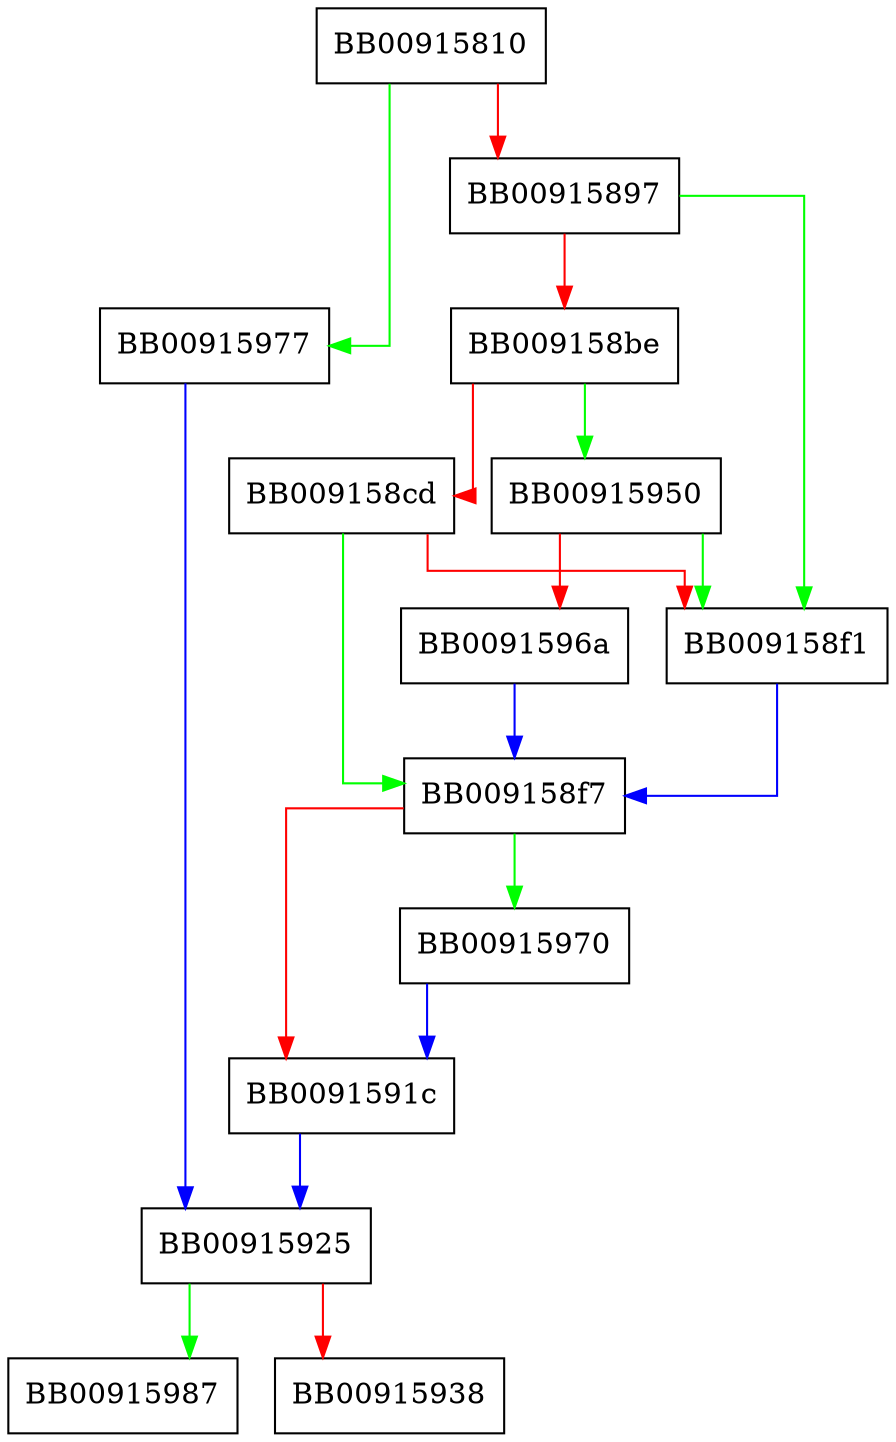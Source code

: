 digraph __vdprintf_internal {
  node [shape="box"];
  graph [splines=ortho];
  BB00915810 -> BB00915977 [color="green"];
  BB00915810 -> BB00915897 [color="red"];
  BB00915897 -> BB009158f1 [color="green"];
  BB00915897 -> BB009158be [color="red"];
  BB009158be -> BB00915950 [color="green"];
  BB009158be -> BB009158cd [color="red"];
  BB009158cd -> BB009158f7 [color="green"];
  BB009158cd -> BB009158f1 [color="red"];
  BB009158f1 -> BB009158f7 [color="blue"];
  BB009158f7 -> BB00915970 [color="green"];
  BB009158f7 -> BB0091591c [color="red"];
  BB0091591c -> BB00915925 [color="blue"];
  BB00915925 -> BB00915987 [color="green"];
  BB00915925 -> BB00915938 [color="red"];
  BB00915950 -> BB009158f1 [color="green"];
  BB00915950 -> BB0091596a [color="red"];
  BB0091596a -> BB009158f7 [color="blue"];
  BB00915970 -> BB0091591c [color="blue"];
  BB00915977 -> BB00915925 [color="blue"];
}